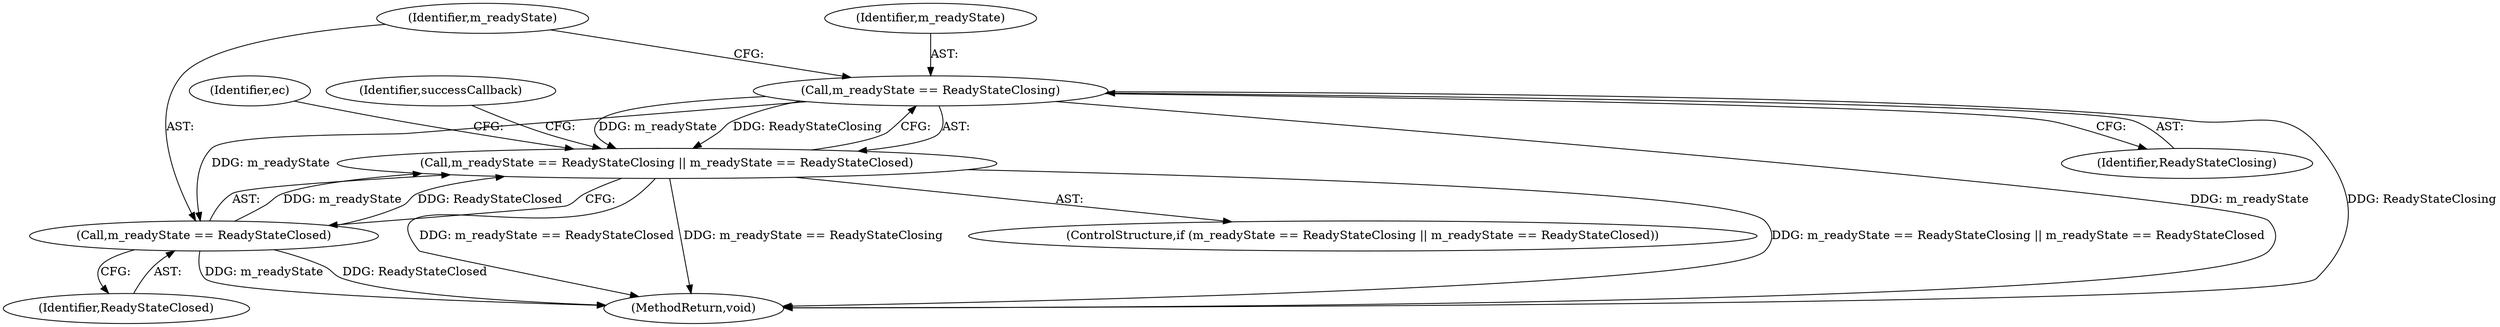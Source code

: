 digraph "0_Chrome_ab5e55ff333def909d025ac45da9ffa0d88a63f2@API" {
"1000108" [label="(Call,m_readyState == ReadyStateClosing)"];
"1000107" [label="(Call,m_readyState == ReadyStateClosing || m_readyState == ReadyStateClosed)"];
"1000111" [label="(Call,m_readyState == ReadyStateClosed)"];
"1000121" [label="(Identifier,successCallback)"];
"1000106" [label="(ControlStructure,if (m_readyState == ReadyStateClosing || m_readyState == ReadyStateClosed))"];
"1000113" [label="(Identifier,ReadyStateClosed)"];
"1000108" [label="(Call,m_readyState == ReadyStateClosing)"];
"1000107" [label="(Call,m_readyState == ReadyStateClosing || m_readyState == ReadyStateClosed)"];
"1000116" [label="(Identifier,ec)"];
"1000147" [label="(MethodReturn,void)"];
"1000112" [label="(Identifier,m_readyState)"];
"1000110" [label="(Identifier,ReadyStateClosing)"];
"1000111" [label="(Call,m_readyState == ReadyStateClosed)"];
"1000109" [label="(Identifier,m_readyState)"];
"1000108" -> "1000107"  [label="AST: "];
"1000108" -> "1000110"  [label="CFG: "];
"1000109" -> "1000108"  [label="AST: "];
"1000110" -> "1000108"  [label="AST: "];
"1000112" -> "1000108"  [label="CFG: "];
"1000107" -> "1000108"  [label="CFG: "];
"1000108" -> "1000147"  [label="DDG: ReadyStateClosing"];
"1000108" -> "1000147"  [label="DDG: m_readyState"];
"1000108" -> "1000107"  [label="DDG: m_readyState"];
"1000108" -> "1000107"  [label="DDG: ReadyStateClosing"];
"1000108" -> "1000111"  [label="DDG: m_readyState"];
"1000107" -> "1000106"  [label="AST: "];
"1000107" -> "1000111"  [label="CFG: "];
"1000111" -> "1000107"  [label="AST: "];
"1000116" -> "1000107"  [label="CFG: "];
"1000121" -> "1000107"  [label="CFG: "];
"1000107" -> "1000147"  [label="DDG: m_readyState == ReadyStateClosing"];
"1000107" -> "1000147"  [label="DDG: m_readyState == ReadyStateClosing || m_readyState == ReadyStateClosed"];
"1000107" -> "1000147"  [label="DDG: m_readyState == ReadyStateClosed"];
"1000111" -> "1000107"  [label="DDG: m_readyState"];
"1000111" -> "1000107"  [label="DDG: ReadyStateClosed"];
"1000111" -> "1000113"  [label="CFG: "];
"1000112" -> "1000111"  [label="AST: "];
"1000113" -> "1000111"  [label="AST: "];
"1000111" -> "1000147"  [label="DDG: m_readyState"];
"1000111" -> "1000147"  [label="DDG: ReadyStateClosed"];
}
